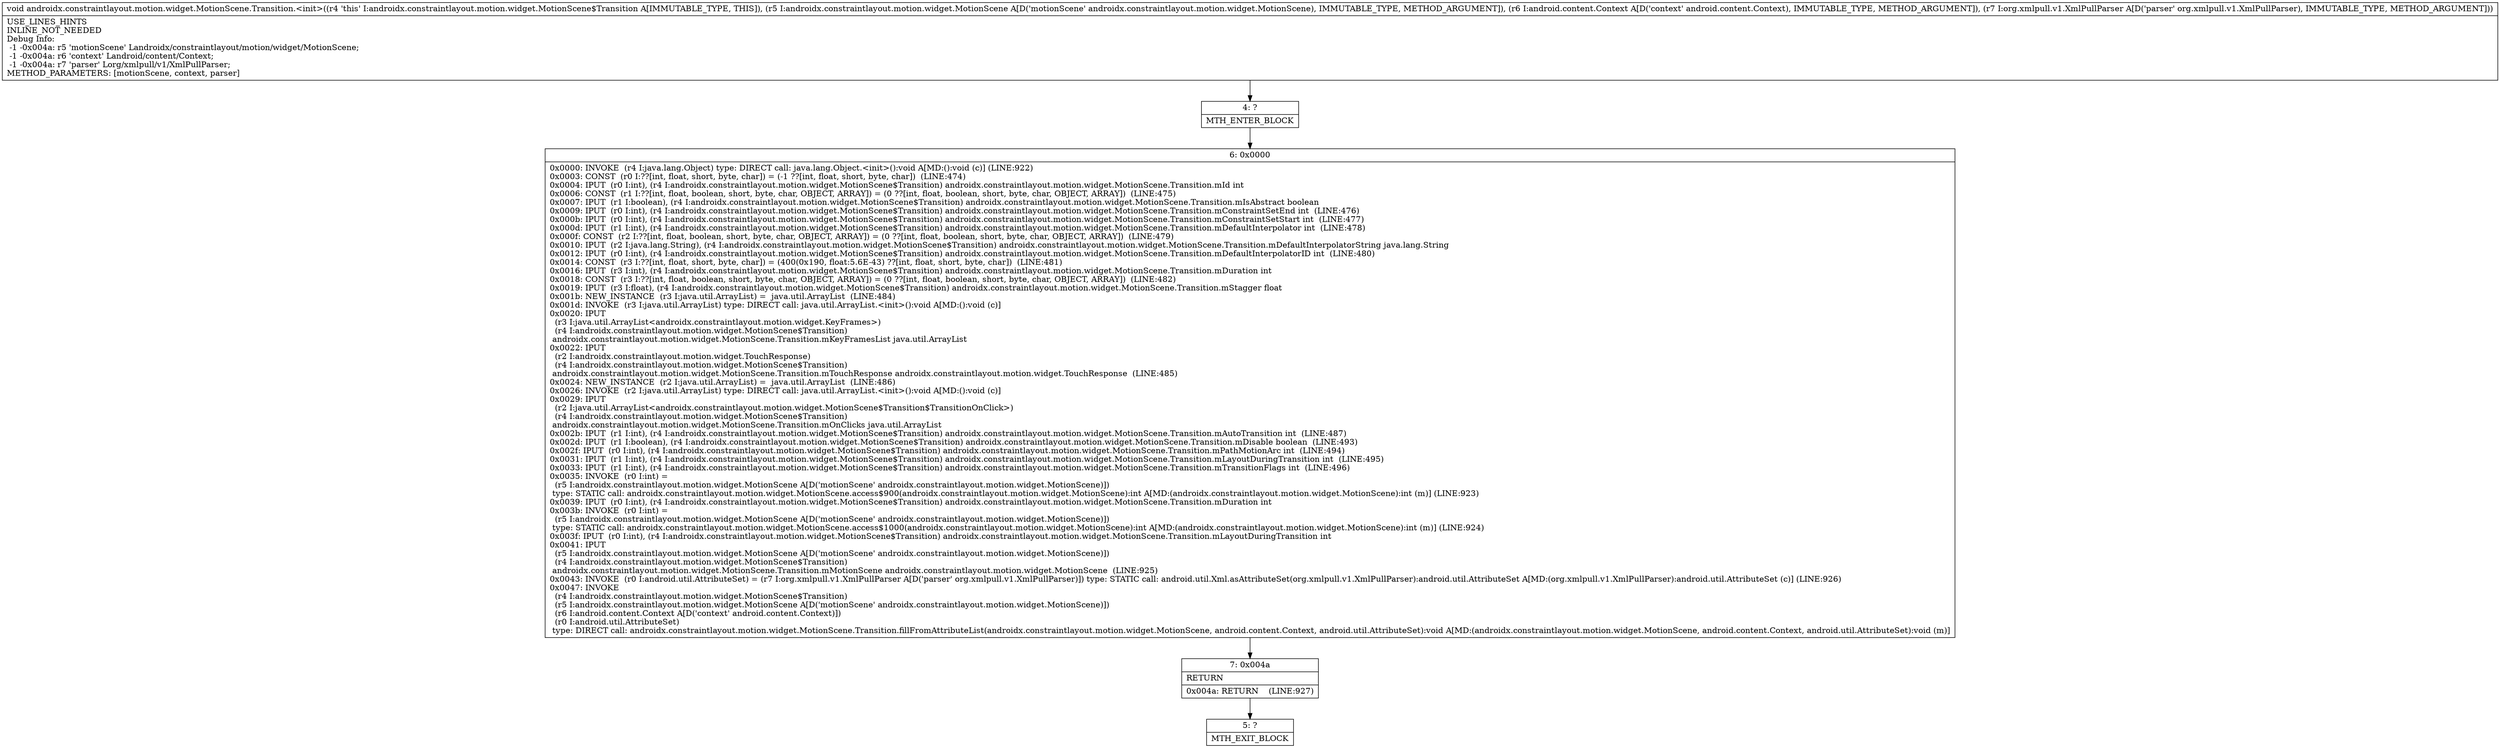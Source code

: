digraph "CFG forandroidx.constraintlayout.motion.widget.MotionScene.Transition.\<init\>(Landroidx\/constraintlayout\/motion\/widget\/MotionScene;Landroid\/content\/Context;Lorg\/xmlpull\/v1\/XmlPullParser;)V" {
Node_4 [shape=record,label="{4\:\ ?|MTH_ENTER_BLOCK\l}"];
Node_6 [shape=record,label="{6\:\ 0x0000|0x0000: INVOKE  (r4 I:java.lang.Object) type: DIRECT call: java.lang.Object.\<init\>():void A[MD:():void (c)] (LINE:922)\l0x0003: CONST  (r0 I:??[int, float, short, byte, char]) = (\-1 ??[int, float, short, byte, char])  (LINE:474)\l0x0004: IPUT  (r0 I:int), (r4 I:androidx.constraintlayout.motion.widget.MotionScene$Transition) androidx.constraintlayout.motion.widget.MotionScene.Transition.mId int \l0x0006: CONST  (r1 I:??[int, float, boolean, short, byte, char, OBJECT, ARRAY]) = (0 ??[int, float, boolean, short, byte, char, OBJECT, ARRAY])  (LINE:475)\l0x0007: IPUT  (r1 I:boolean), (r4 I:androidx.constraintlayout.motion.widget.MotionScene$Transition) androidx.constraintlayout.motion.widget.MotionScene.Transition.mIsAbstract boolean \l0x0009: IPUT  (r0 I:int), (r4 I:androidx.constraintlayout.motion.widget.MotionScene$Transition) androidx.constraintlayout.motion.widget.MotionScene.Transition.mConstraintSetEnd int  (LINE:476)\l0x000b: IPUT  (r0 I:int), (r4 I:androidx.constraintlayout.motion.widget.MotionScene$Transition) androidx.constraintlayout.motion.widget.MotionScene.Transition.mConstraintSetStart int  (LINE:477)\l0x000d: IPUT  (r1 I:int), (r4 I:androidx.constraintlayout.motion.widget.MotionScene$Transition) androidx.constraintlayout.motion.widget.MotionScene.Transition.mDefaultInterpolator int  (LINE:478)\l0x000f: CONST  (r2 I:??[int, float, boolean, short, byte, char, OBJECT, ARRAY]) = (0 ??[int, float, boolean, short, byte, char, OBJECT, ARRAY])  (LINE:479)\l0x0010: IPUT  (r2 I:java.lang.String), (r4 I:androidx.constraintlayout.motion.widget.MotionScene$Transition) androidx.constraintlayout.motion.widget.MotionScene.Transition.mDefaultInterpolatorString java.lang.String \l0x0012: IPUT  (r0 I:int), (r4 I:androidx.constraintlayout.motion.widget.MotionScene$Transition) androidx.constraintlayout.motion.widget.MotionScene.Transition.mDefaultInterpolatorID int  (LINE:480)\l0x0014: CONST  (r3 I:??[int, float, short, byte, char]) = (400(0x190, float:5.6E\-43) ??[int, float, short, byte, char])  (LINE:481)\l0x0016: IPUT  (r3 I:int), (r4 I:androidx.constraintlayout.motion.widget.MotionScene$Transition) androidx.constraintlayout.motion.widget.MotionScene.Transition.mDuration int \l0x0018: CONST  (r3 I:??[int, float, boolean, short, byte, char, OBJECT, ARRAY]) = (0 ??[int, float, boolean, short, byte, char, OBJECT, ARRAY])  (LINE:482)\l0x0019: IPUT  (r3 I:float), (r4 I:androidx.constraintlayout.motion.widget.MotionScene$Transition) androidx.constraintlayout.motion.widget.MotionScene.Transition.mStagger float \l0x001b: NEW_INSTANCE  (r3 I:java.util.ArrayList) =  java.util.ArrayList  (LINE:484)\l0x001d: INVOKE  (r3 I:java.util.ArrayList) type: DIRECT call: java.util.ArrayList.\<init\>():void A[MD:():void (c)]\l0x0020: IPUT  \l  (r3 I:java.util.ArrayList\<androidx.constraintlayout.motion.widget.KeyFrames\>)\l  (r4 I:androidx.constraintlayout.motion.widget.MotionScene$Transition)\l androidx.constraintlayout.motion.widget.MotionScene.Transition.mKeyFramesList java.util.ArrayList \l0x0022: IPUT  \l  (r2 I:androidx.constraintlayout.motion.widget.TouchResponse)\l  (r4 I:androidx.constraintlayout.motion.widget.MotionScene$Transition)\l androidx.constraintlayout.motion.widget.MotionScene.Transition.mTouchResponse androidx.constraintlayout.motion.widget.TouchResponse  (LINE:485)\l0x0024: NEW_INSTANCE  (r2 I:java.util.ArrayList) =  java.util.ArrayList  (LINE:486)\l0x0026: INVOKE  (r2 I:java.util.ArrayList) type: DIRECT call: java.util.ArrayList.\<init\>():void A[MD:():void (c)]\l0x0029: IPUT  \l  (r2 I:java.util.ArrayList\<androidx.constraintlayout.motion.widget.MotionScene$Transition$TransitionOnClick\>)\l  (r4 I:androidx.constraintlayout.motion.widget.MotionScene$Transition)\l androidx.constraintlayout.motion.widget.MotionScene.Transition.mOnClicks java.util.ArrayList \l0x002b: IPUT  (r1 I:int), (r4 I:androidx.constraintlayout.motion.widget.MotionScene$Transition) androidx.constraintlayout.motion.widget.MotionScene.Transition.mAutoTransition int  (LINE:487)\l0x002d: IPUT  (r1 I:boolean), (r4 I:androidx.constraintlayout.motion.widget.MotionScene$Transition) androidx.constraintlayout.motion.widget.MotionScene.Transition.mDisable boolean  (LINE:493)\l0x002f: IPUT  (r0 I:int), (r4 I:androidx.constraintlayout.motion.widget.MotionScene$Transition) androidx.constraintlayout.motion.widget.MotionScene.Transition.mPathMotionArc int  (LINE:494)\l0x0031: IPUT  (r1 I:int), (r4 I:androidx.constraintlayout.motion.widget.MotionScene$Transition) androidx.constraintlayout.motion.widget.MotionScene.Transition.mLayoutDuringTransition int  (LINE:495)\l0x0033: IPUT  (r1 I:int), (r4 I:androidx.constraintlayout.motion.widget.MotionScene$Transition) androidx.constraintlayout.motion.widget.MotionScene.Transition.mTransitionFlags int  (LINE:496)\l0x0035: INVOKE  (r0 I:int) = \l  (r5 I:androidx.constraintlayout.motion.widget.MotionScene A[D('motionScene' androidx.constraintlayout.motion.widget.MotionScene)])\l type: STATIC call: androidx.constraintlayout.motion.widget.MotionScene.access$900(androidx.constraintlayout.motion.widget.MotionScene):int A[MD:(androidx.constraintlayout.motion.widget.MotionScene):int (m)] (LINE:923)\l0x0039: IPUT  (r0 I:int), (r4 I:androidx.constraintlayout.motion.widget.MotionScene$Transition) androidx.constraintlayout.motion.widget.MotionScene.Transition.mDuration int \l0x003b: INVOKE  (r0 I:int) = \l  (r5 I:androidx.constraintlayout.motion.widget.MotionScene A[D('motionScene' androidx.constraintlayout.motion.widget.MotionScene)])\l type: STATIC call: androidx.constraintlayout.motion.widget.MotionScene.access$1000(androidx.constraintlayout.motion.widget.MotionScene):int A[MD:(androidx.constraintlayout.motion.widget.MotionScene):int (m)] (LINE:924)\l0x003f: IPUT  (r0 I:int), (r4 I:androidx.constraintlayout.motion.widget.MotionScene$Transition) androidx.constraintlayout.motion.widget.MotionScene.Transition.mLayoutDuringTransition int \l0x0041: IPUT  \l  (r5 I:androidx.constraintlayout.motion.widget.MotionScene A[D('motionScene' androidx.constraintlayout.motion.widget.MotionScene)])\l  (r4 I:androidx.constraintlayout.motion.widget.MotionScene$Transition)\l androidx.constraintlayout.motion.widget.MotionScene.Transition.mMotionScene androidx.constraintlayout.motion.widget.MotionScene  (LINE:925)\l0x0043: INVOKE  (r0 I:android.util.AttributeSet) = (r7 I:org.xmlpull.v1.XmlPullParser A[D('parser' org.xmlpull.v1.XmlPullParser)]) type: STATIC call: android.util.Xml.asAttributeSet(org.xmlpull.v1.XmlPullParser):android.util.AttributeSet A[MD:(org.xmlpull.v1.XmlPullParser):android.util.AttributeSet (c)] (LINE:926)\l0x0047: INVOKE  \l  (r4 I:androidx.constraintlayout.motion.widget.MotionScene$Transition)\l  (r5 I:androidx.constraintlayout.motion.widget.MotionScene A[D('motionScene' androidx.constraintlayout.motion.widget.MotionScene)])\l  (r6 I:android.content.Context A[D('context' android.content.Context)])\l  (r0 I:android.util.AttributeSet)\l type: DIRECT call: androidx.constraintlayout.motion.widget.MotionScene.Transition.fillFromAttributeList(androidx.constraintlayout.motion.widget.MotionScene, android.content.Context, android.util.AttributeSet):void A[MD:(androidx.constraintlayout.motion.widget.MotionScene, android.content.Context, android.util.AttributeSet):void (m)]\l}"];
Node_7 [shape=record,label="{7\:\ 0x004a|RETURN\l|0x004a: RETURN    (LINE:927)\l}"];
Node_5 [shape=record,label="{5\:\ ?|MTH_EXIT_BLOCK\l}"];
MethodNode[shape=record,label="{void androidx.constraintlayout.motion.widget.MotionScene.Transition.\<init\>((r4 'this' I:androidx.constraintlayout.motion.widget.MotionScene$Transition A[IMMUTABLE_TYPE, THIS]), (r5 I:androidx.constraintlayout.motion.widget.MotionScene A[D('motionScene' androidx.constraintlayout.motion.widget.MotionScene), IMMUTABLE_TYPE, METHOD_ARGUMENT]), (r6 I:android.content.Context A[D('context' android.content.Context), IMMUTABLE_TYPE, METHOD_ARGUMENT]), (r7 I:org.xmlpull.v1.XmlPullParser A[D('parser' org.xmlpull.v1.XmlPullParser), IMMUTABLE_TYPE, METHOD_ARGUMENT]))  | USE_LINES_HINTS\lINLINE_NOT_NEEDED\lDebug Info:\l  \-1 \-0x004a: r5 'motionScene' Landroidx\/constraintlayout\/motion\/widget\/MotionScene;\l  \-1 \-0x004a: r6 'context' Landroid\/content\/Context;\l  \-1 \-0x004a: r7 'parser' Lorg\/xmlpull\/v1\/XmlPullParser;\lMETHOD_PARAMETERS: [motionScene, context, parser]\l}"];
MethodNode -> Node_4;Node_4 -> Node_6;
Node_6 -> Node_7;
Node_7 -> Node_5;
}

